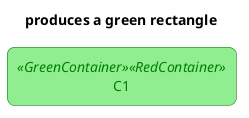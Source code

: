 {
  "sha1": "idc5q47f8sap0rh61e1jsw58rpjotyc",
  "insertion": {
    "when": "2024-06-03T18:59:30.597Z",
    "url": "https://forum.plantuml.net/15544/stereotype-priorities-changed-compared-implementations",
    "user": "plantuml@gmail.com"
  }
}
@startuml
    skinparam rectangle<<RedContainer>> {
        StereotypeFontColor red
        FontColor red
        BackgroundColor lightred
        BorderColor darkred
        RoundCorner 0
        DiagonalCorner 18
    }

    skinparam rectangle {
        StereotypeFontColor blue
        FontColor blue
    }
    
    skinparam rectangle<<ItalicContainer>> {
        FontStyle italic
        FontSize 8
    }
    
    skinparam rectangle<<GreenContainer>> {
        StereotypeFontColor green
        FontColor green
        BackgroundColor lightgreen
        BorderColor darkgreen
        RoundCorner 15
        DiagonalCorner 0
    }

	title produces a green rectangle
    rectangle  "C1"  <<GreenContainer>><<RedContainer>>  as C1
@enduml
